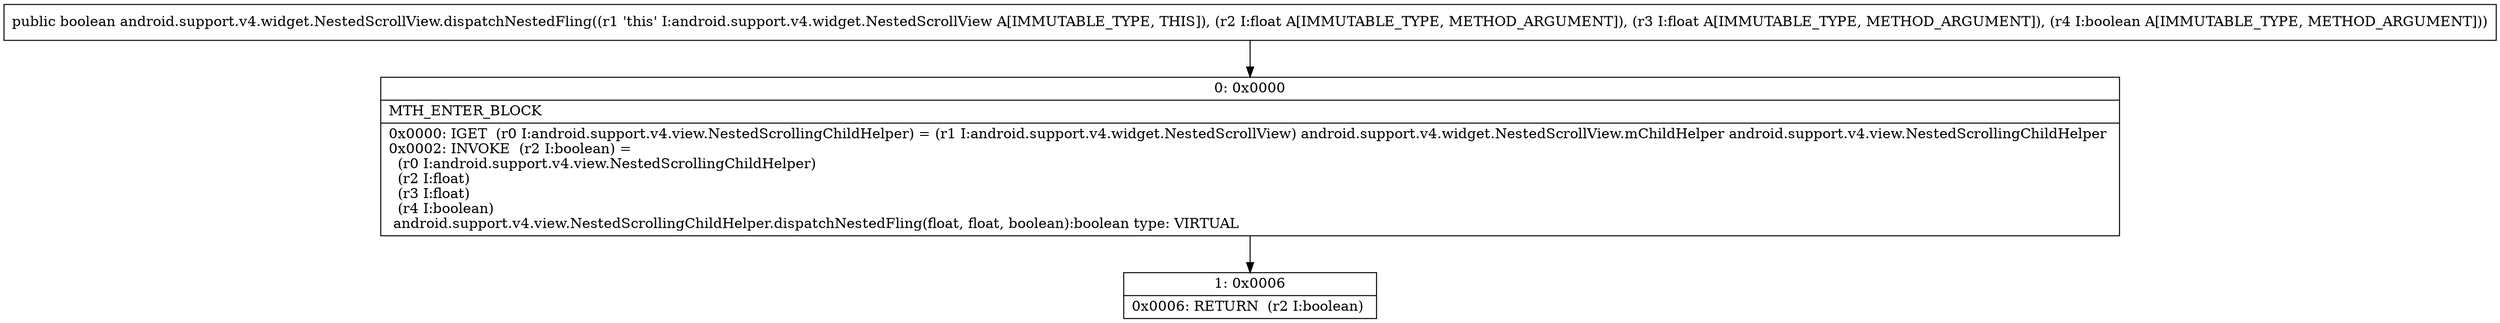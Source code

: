 digraph "CFG forandroid.support.v4.widget.NestedScrollView.dispatchNestedFling(FFZ)Z" {
Node_0 [shape=record,label="{0\:\ 0x0000|MTH_ENTER_BLOCK\l|0x0000: IGET  (r0 I:android.support.v4.view.NestedScrollingChildHelper) = (r1 I:android.support.v4.widget.NestedScrollView) android.support.v4.widget.NestedScrollView.mChildHelper android.support.v4.view.NestedScrollingChildHelper \l0x0002: INVOKE  (r2 I:boolean) = \l  (r0 I:android.support.v4.view.NestedScrollingChildHelper)\l  (r2 I:float)\l  (r3 I:float)\l  (r4 I:boolean)\l android.support.v4.view.NestedScrollingChildHelper.dispatchNestedFling(float, float, boolean):boolean type: VIRTUAL \l}"];
Node_1 [shape=record,label="{1\:\ 0x0006|0x0006: RETURN  (r2 I:boolean) \l}"];
MethodNode[shape=record,label="{public boolean android.support.v4.widget.NestedScrollView.dispatchNestedFling((r1 'this' I:android.support.v4.widget.NestedScrollView A[IMMUTABLE_TYPE, THIS]), (r2 I:float A[IMMUTABLE_TYPE, METHOD_ARGUMENT]), (r3 I:float A[IMMUTABLE_TYPE, METHOD_ARGUMENT]), (r4 I:boolean A[IMMUTABLE_TYPE, METHOD_ARGUMENT])) }"];
MethodNode -> Node_0;
Node_0 -> Node_1;
}

